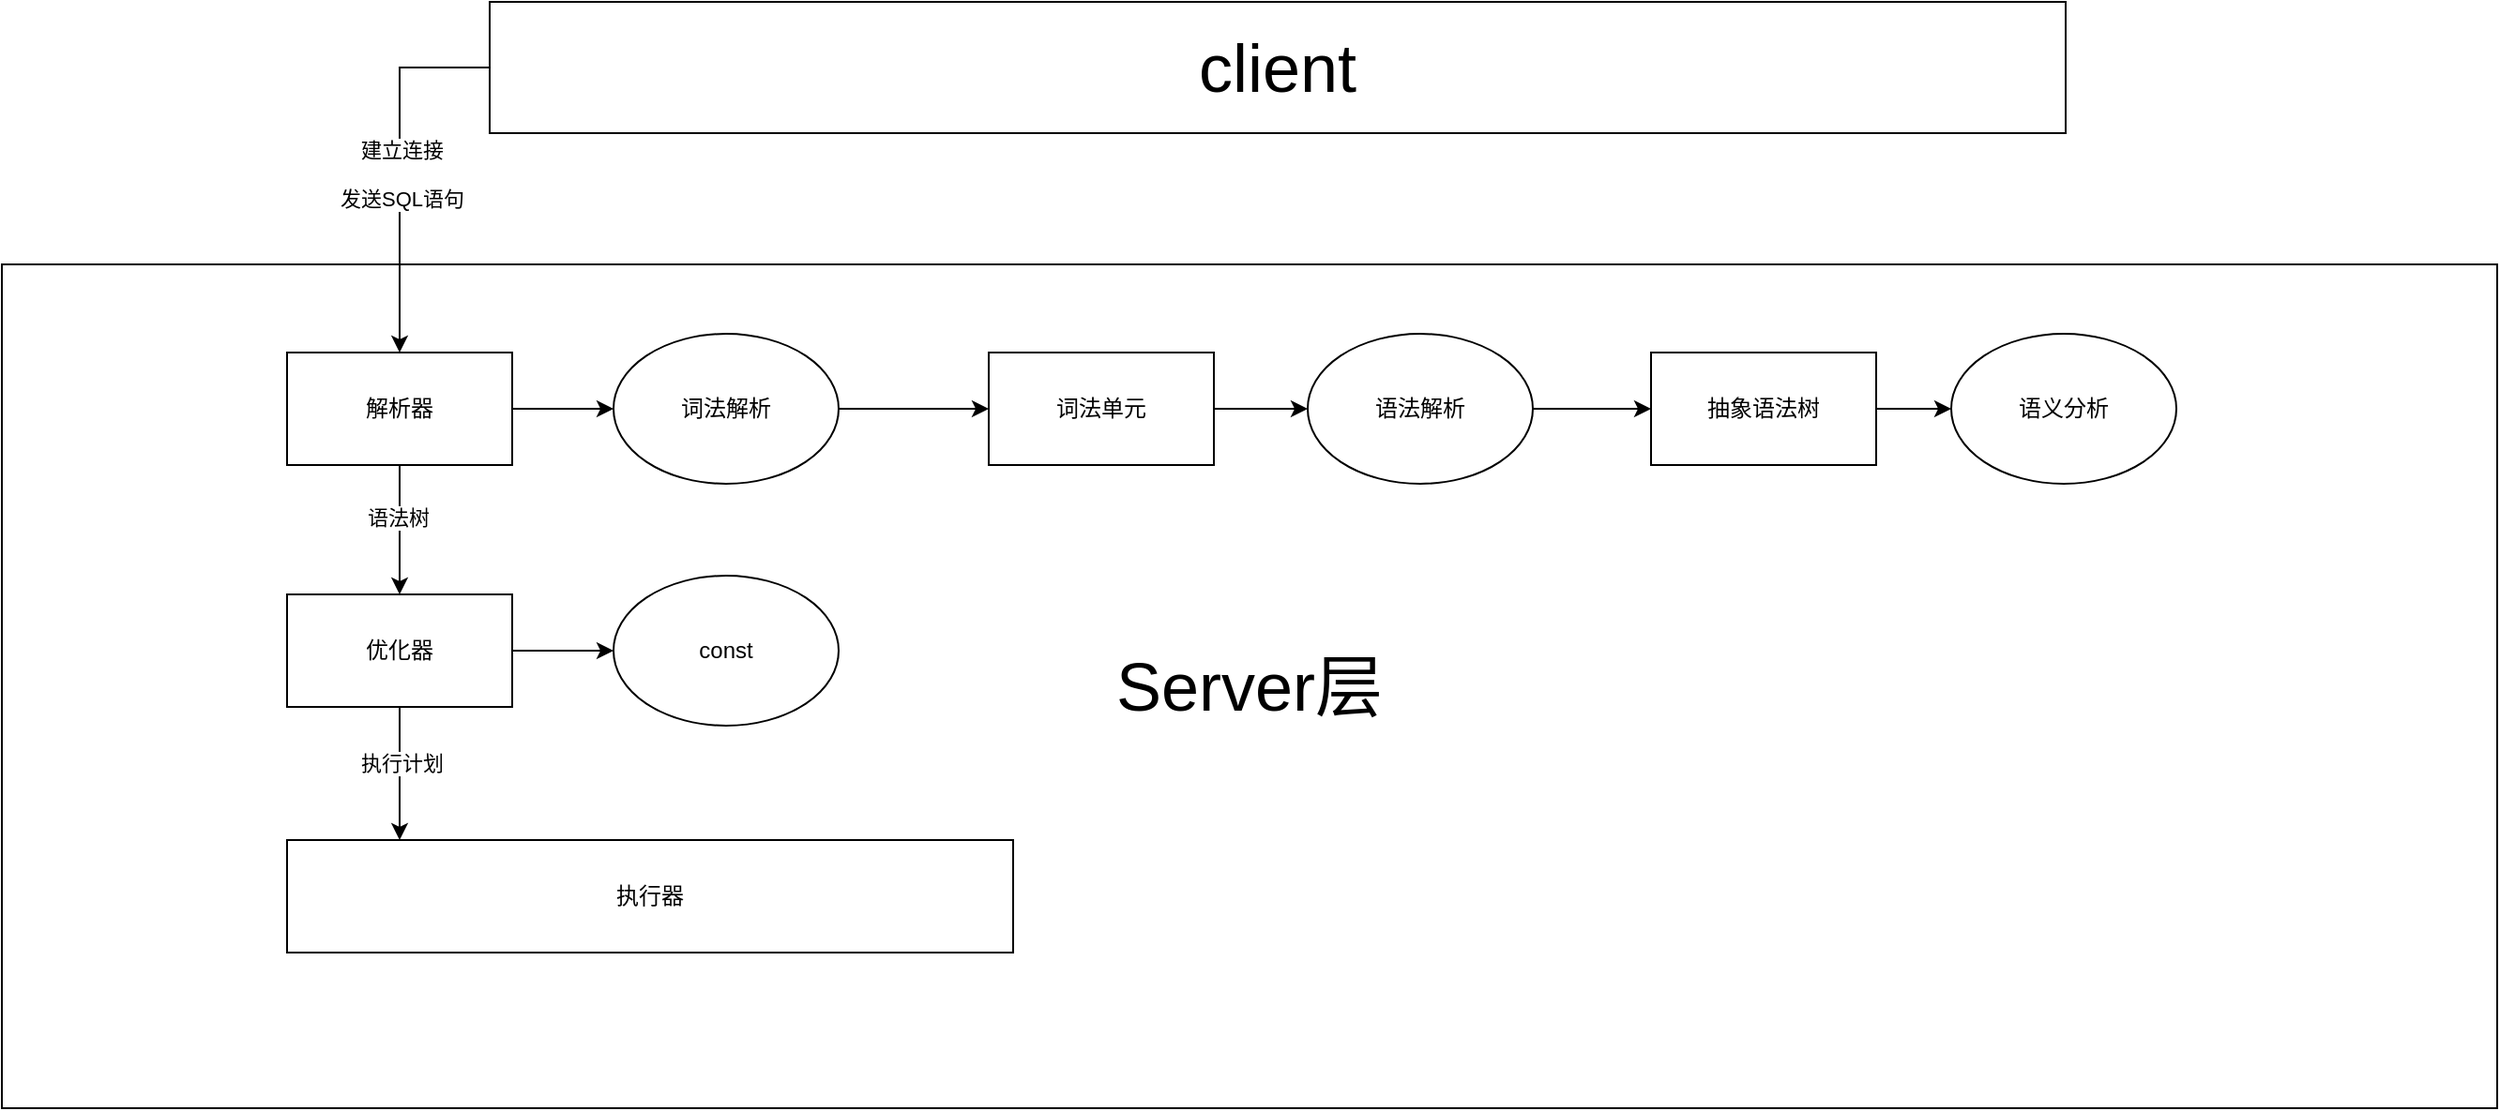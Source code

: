 <mxfile version="24.8.4">
  <diagram name="第 1 页" id="HZtBqGjs3L4EgFuf9A-9">
    <mxGraphModel dx="1803" dy="1093" grid="1" gridSize="10" guides="1" tooltips="1" connect="1" arrows="1" fold="1" page="1" pageScale="1" pageWidth="827" pageHeight="1169" math="0" shadow="0">
      <root>
        <mxCell id="0" />
        <mxCell id="1" parent="0" />
        <mxCell id="Ew5K_JV4nGrAy312zX9o-1" value="&lt;font style=&quot;font-size: 36px;&quot;&gt;Server层&lt;/font&gt;" style="rounded=0;whiteSpace=wrap;html=1;" vertex="1" parent="1">
          <mxGeometry x="140" y="400" width="1330" height="450" as="geometry" />
        </mxCell>
        <mxCell id="Ew5K_JV4nGrAy312zX9o-2" value="" style="edgeStyle=orthogonalEdgeStyle;rounded=0;orthogonalLoop=1;jettySize=auto;html=1;" edge="1" parent="1" source="Ew5K_JV4nGrAy312zX9o-5" target="Ew5K_JV4nGrAy312zX9o-10">
          <mxGeometry relative="1" as="geometry" />
        </mxCell>
        <mxCell id="Ew5K_JV4nGrAy312zX9o-3" value="" style="edgeStyle=orthogonalEdgeStyle;rounded=0;orthogonalLoop=1;jettySize=auto;html=1;" edge="1" parent="1" source="Ew5K_JV4nGrAy312zX9o-5" target="Ew5K_JV4nGrAy312zX9o-20">
          <mxGeometry relative="1" as="geometry" />
        </mxCell>
        <mxCell id="Ew5K_JV4nGrAy312zX9o-4" value="语法树" style="edgeLabel;html=1;align=center;verticalAlign=middle;resizable=0;points=[];" vertex="1" connectable="0" parent="Ew5K_JV4nGrAy312zX9o-3">
          <mxGeometry x="-0.182" y="-1" relative="1" as="geometry">
            <mxPoint as="offset" />
          </mxGeometry>
        </mxCell>
        <mxCell id="Ew5K_JV4nGrAy312zX9o-5" value="解析器" style="rounded=0;whiteSpace=wrap;html=1;" vertex="1" parent="1">
          <mxGeometry x="292" y="447" width="120" height="60" as="geometry" />
        </mxCell>
        <mxCell id="Ew5K_JV4nGrAy312zX9o-6" style="edgeStyle=orthogonalEdgeStyle;rounded=0;orthogonalLoop=1;jettySize=auto;html=1;exitX=0;exitY=0.5;exitDx=0;exitDy=0;" edge="1" parent="1" source="Ew5K_JV4nGrAy312zX9o-8" target="Ew5K_JV4nGrAy312zX9o-5">
          <mxGeometry relative="1" as="geometry" />
        </mxCell>
        <mxCell id="Ew5K_JV4nGrAy312zX9o-7" value="建立连接&lt;div&gt;&lt;br&gt;&lt;/div&gt;&lt;div&gt;发送SQL语句&lt;/div&gt;" style="edgeLabel;html=1;align=center;verticalAlign=middle;resizable=0;points=[];" vertex="1" connectable="0" parent="Ew5K_JV4nGrAy312zX9o-6">
          <mxGeometry x="-0.172" y="1" relative="1" as="geometry">
            <mxPoint y="22" as="offset" />
          </mxGeometry>
        </mxCell>
        <mxCell id="Ew5K_JV4nGrAy312zX9o-8" value="&lt;font style=&quot;font-size: 36px;&quot;&gt;client&lt;/font&gt;" style="rounded=0;whiteSpace=wrap;html=1;" vertex="1" parent="1">
          <mxGeometry x="400" y="260" width="840" height="70" as="geometry" />
        </mxCell>
        <mxCell id="Ew5K_JV4nGrAy312zX9o-9" value="" style="edgeStyle=orthogonalEdgeStyle;rounded=0;orthogonalLoop=1;jettySize=auto;html=1;" edge="1" parent="1" source="Ew5K_JV4nGrAy312zX9o-10" target="Ew5K_JV4nGrAy312zX9o-12">
          <mxGeometry relative="1" as="geometry" />
        </mxCell>
        <mxCell id="Ew5K_JV4nGrAy312zX9o-10" value="词法解析" style="ellipse;whiteSpace=wrap;html=1;" vertex="1" parent="1">
          <mxGeometry x="466" y="437" width="120" height="80" as="geometry" />
        </mxCell>
        <mxCell id="Ew5K_JV4nGrAy312zX9o-11" value="" style="edgeStyle=orthogonalEdgeStyle;rounded=0;orthogonalLoop=1;jettySize=auto;html=1;" edge="1" parent="1" source="Ew5K_JV4nGrAy312zX9o-12" target="Ew5K_JV4nGrAy312zX9o-14">
          <mxGeometry relative="1" as="geometry" />
        </mxCell>
        <mxCell id="Ew5K_JV4nGrAy312zX9o-12" value="词法单元" style="rounded=0;whiteSpace=wrap;html=1;" vertex="1" parent="1">
          <mxGeometry x="666" y="447" width="120" height="60" as="geometry" />
        </mxCell>
        <mxCell id="Ew5K_JV4nGrAy312zX9o-13" value="" style="edgeStyle=orthogonalEdgeStyle;rounded=0;orthogonalLoop=1;jettySize=auto;html=1;" edge="1" parent="1" source="Ew5K_JV4nGrAy312zX9o-14" target="Ew5K_JV4nGrAy312zX9o-16">
          <mxGeometry relative="1" as="geometry" />
        </mxCell>
        <mxCell id="Ew5K_JV4nGrAy312zX9o-14" value="语法解析" style="ellipse;whiteSpace=wrap;html=1;" vertex="1" parent="1">
          <mxGeometry x="836" y="437" width="120" height="80" as="geometry" />
        </mxCell>
        <mxCell id="Ew5K_JV4nGrAy312zX9o-15" value="" style="edgeStyle=orthogonalEdgeStyle;rounded=0;orthogonalLoop=1;jettySize=auto;html=1;" edge="1" parent="1" source="Ew5K_JV4nGrAy312zX9o-16" target="Ew5K_JV4nGrAy312zX9o-21">
          <mxGeometry relative="1" as="geometry" />
        </mxCell>
        <mxCell id="Ew5K_JV4nGrAy312zX9o-16" value="抽象语法树" style="rounded=0;whiteSpace=wrap;html=1;" vertex="1" parent="1">
          <mxGeometry x="1019" y="447" width="120" height="60" as="geometry" />
        </mxCell>
        <mxCell id="Ew5K_JV4nGrAy312zX9o-17" value="" style="edgeStyle=orthogonalEdgeStyle;rounded=0;orthogonalLoop=1;jettySize=auto;html=1;" edge="1" parent="1" source="Ew5K_JV4nGrAy312zX9o-20" target="Ew5K_JV4nGrAy312zX9o-22">
          <mxGeometry relative="1" as="geometry" />
        </mxCell>
        <mxCell id="Ew5K_JV4nGrAy312zX9o-18" value="" style="edgeStyle=orthogonalEdgeStyle;rounded=0;orthogonalLoop=1;jettySize=auto;html=1;" edge="1" parent="1" source="Ew5K_JV4nGrAy312zX9o-20" target="Ew5K_JV4nGrAy312zX9o-23">
          <mxGeometry relative="1" as="geometry">
            <Array as="points">
              <mxPoint x="352" y="697" />
              <mxPoint x="352" y="697" />
            </Array>
          </mxGeometry>
        </mxCell>
        <mxCell id="Ew5K_JV4nGrAy312zX9o-19" value="执行计划" style="edgeLabel;html=1;align=center;verticalAlign=middle;resizable=0;points=[];" vertex="1" connectable="0" parent="Ew5K_JV4nGrAy312zX9o-18">
          <mxGeometry x="-0.162" y="1" relative="1" as="geometry">
            <mxPoint as="offset" />
          </mxGeometry>
        </mxCell>
        <mxCell id="Ew5K_JV4nGrAy312zX9o-20" value="优化器" style="rounded=0;whiteSpace=wrap;html=1;" vertex="1" parent="1">
          <mxGeometry x="292" y="576" width="120" height="60" as="geometry" />
        </mxCell>
        <mxCell id="Ew5K_JV4nGrAy312zX9o-21" value="语义分析" style="ellipse;whiteSpace=wrap;html=1;" vertex="1" parent="1">
          <mxGeometry x="1179" y="437" width="120" height="80" as="geometry" />
        </mxCell>
        <mxCell id="Ew5K_JV4nGrAy312zX9o-22" value="const" style="ellipse;whiteSpace=wrap;html=1;" vertex="1" parent="1">
          <mxGeometry x="466" y="566" width="120" height="80" as="geometry" />
        </mxCell>
        <mxCell id="Ew5K_JV4nGrAy312zX9o-23" value="执行器" style="rounded=0;whiteSpace=wrap;html=1;" vertex="1" parent="1">
          <mxGeometry x="292" y="707" width="387" height="60" as="geometry" />
        </mxCell>
      </root>
    </mxGraphModel>
  </diagram>
</mxfile>
